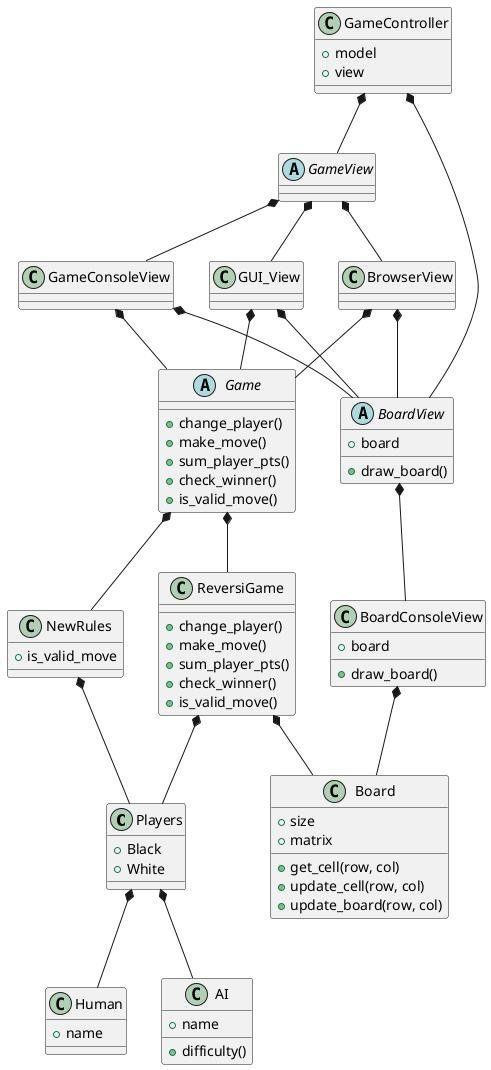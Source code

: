@startuml Reversi Class Diagram

Players *-- Human
Players *-- AI
NewRules *-- Players
ReversiGame *-- Players
ReversiGame *-- Board
Game *-- ReversiGame
Game *-- NewRules
GameConsoleView *-- Game
BoardConsoleView *-- Board
BoardView *-- BoardConsoleView
GameConsoleView *-- BoardView
GUI_View *-- Game
GUI_View *-- BoardView
BrowserView *-- BoardView
BrowserView *-- Game
GameView *-- GameConsoleView
GameView *-- GUI_View
GameView *-- BrowserView    
GameController *-- BoardView
GameController *-- GameView



class Human {
    + name
}

class AI {
    + name
    + difficulty()
}

class Players {
    + Black
    + White
}

class Board {
    + size
    + matrix
    + get_cell(row, col)
    + update_cell(row, col)
    + update_board(row, col)
}

class ReversiGame {
     + change_player()
     + make_move()
     + sum_player_pts()
     + check_winner()
     + is_valid_move()
}

class NewRules {
    + is_valid_move

}

abstract class Game {
     + change_player()
     + make_move()
     + sum_player_pts()
     + check_winner()
     + is_valid_move()
}

abstract class GameView {

}

class GameConsoleView {

}

abstract class BoardView {
    + board
    + draw_board()

}

class BoardConsoleView {
    + board
    + draw_board()

}

class GUI_View {

}

class BrowserView {

}

class GameController {
    + model
    + view

}

@enduml